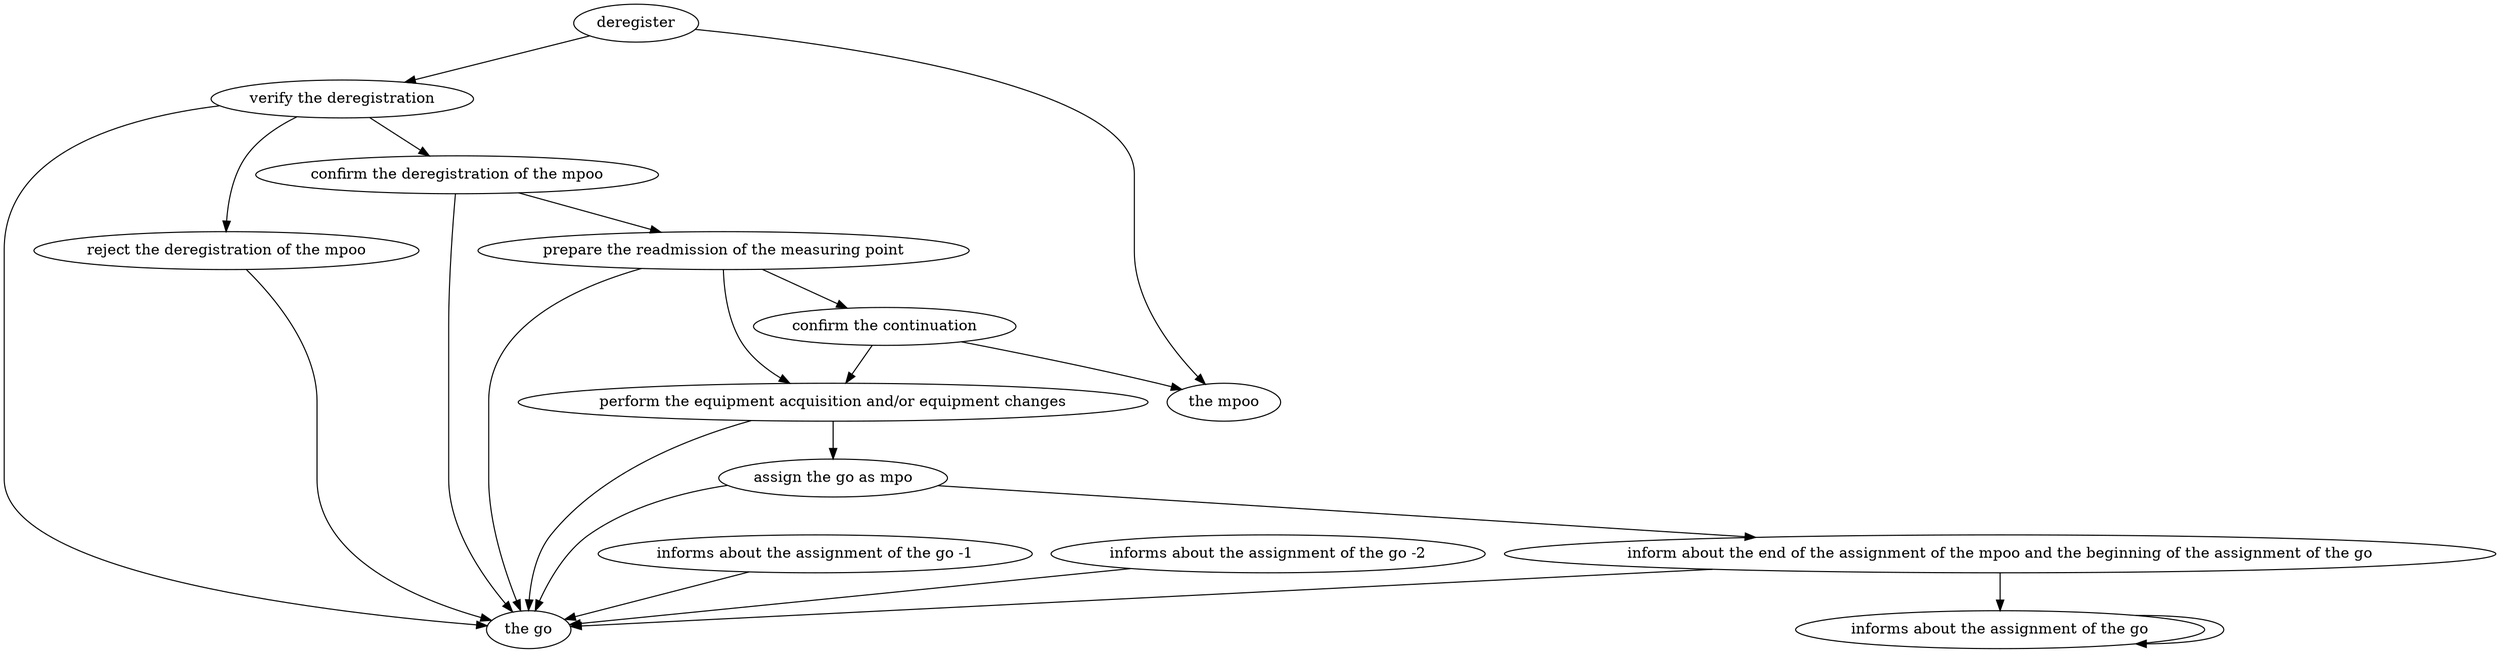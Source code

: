 digraph "doc-10.3" {
	graph [name="doc-10.3"];
	deregister	[attrs="{'type': 'Activity', 'label': 'deregister'}"];
	"verify the deregistration"	[attrs="{'type': 'Activity', 'label': 'verify the deregistration'}"];
	deregister -> "verify the deregistration"	[attrs="{'type': 'flow', 'label': 'flow'}"];
	"the mpoo"	[attrs="{'type': 'Actor', 'label': 'the mpoo'}"];
	deregister -> "the mpoo"	[attrs="{'type': 'actor performer', 'label': 'actor performer'}"];
	"reject the deregistration of the mpoo"	[attrs="{'type': 'Activity', 'label': 'reject the deregistration of the mpoo'}"];
	"verify the deregistration" -> "reject the deregistration of the mpoo"	[attrs="{'type': 'flow', 'label': 'flow'}"];
	"confirm the deregistration of the mpoo"	[attrs="{'type': 'Activity', 'label': 'confirm the deregistration of the mpoo'}"];
	"verify the deregistration" -> "confirm the deregistration of the mpoo"	[attrs="{'type': 'flow', 'label': 'flow'}"];
	"the go"	[attrs="{'type': 'Actor', 'label': 'the go'}"];
	"verify the deregistration" -> "the go"	[attrs="{'type': 'actor performer', 'label': 'actor performer'}"];
	"reject the deregistration of the mpoo" -> "the go"	[attrs="{'type': 'actor performer', 'label': 'actor performer'}"];
	"prepare the readmission of the measuring point"	[attrs="{'type': 'Activity', 'label': 'prepare the readmission of the measuring point'}"];
	"confirm the deregistration of the mpoo" -> "prepare the readmission of the measuring point"	[attrs="{'type': 'flow', 'label': 'flow'}"];
	"confirm the deregistration of the mpoo" -> "the go"	[attrs="{'type': 'actor performer', 'label': 'actor performer'}"];
	"confirm the continuation"	[attrs="{'type': 'Activity', 'label': 'confirm the continuation'}"];
	"prepare the readmission of the measuring point" -> "confirm the continuation"	[attrs="{'type': 'flow', 'label': 'flow'}"];
	"perform the equipment acquisition and/or equipment changes"	[attrs="{'type': 'Activity', 'label': 'perform the equipment acquisition and/or equipment changes'}"];
	"prepare the readmission of the measuring point" -> "perform the equipment acquisition and/or equipment changes"	[attrs="{'type': 'flow', 'label': 'flow'}"];
	"prepare the readmission of the measuring point" -> "the go"	[attrs="{'type': 'actor performer', 'label': 'actor performer'}"];
	"confirm the continuation" -> "perform the equipment acquisition and/or equipment changes"	[attrs="{'type': 'flow', 'label': 'flow'}"];
	"confirm the continuation" -> "the mpoo"	[attrs="{'type': 'actor performer', 'label': 'actor performer'}"];
	"assign the go as mpo"	[attrs="{'type': 'Activity', 'label': 'assign the go as mpo'}"];
	"perform the equipment acquisition and/or equipment changes" -> "assign the go as mpo"	[attrs="{'type': 'flow', 'label': 'flow'}"];
	"perform the equipment acquisition and/or equipment changes" -> "the go"	[attrs="{'type': 'actor performer', 'label': 'actor performer'}"];
	"inform about the end of the assignment of the mpoo and the beginning of the assignment of the go"	[attrs="{'type': 'Activity', 'label': 'inform about the end of the assignment of the mpoo and the beginning of the assignment of the go'}"];
	"assign the go as mpo" -> "inform about the end of the assignment of the mpoo and the beginning of the assignment of the go"	[attrs="{'type': 'flow', 'label': 'flow'}"];
	"assign the go as mpo" -> "the go"	[attrs="{'type': 'actor performer', 'label': 'actor performer'}"];
	"informs about the assignment of the go"	[attrs="{'type': 'Activity', 'label': 'informs about the assignment of the go'}"];
	"inform about the end of the assignment of the mpoo and the beginning of the assignment of the go" -> "informs about the assignment of the go"	[attrs="{'type': 'flow', 'label': 'flow'}"];
	"inform about the end of the assignment of the mpoo and the beginning of the assignment of the go" -> "the go"	[attrs="{'type': 'actor performer', 'label': 'actor performer'}"];
	"informs about the assignment of the go" -> "informs about the assignment of the go"	[attrs="{'type': 'flow', 'label': 'flow'}"];
	"informs about the assignment of the go -1"	[attrs="{'type': 'Activity', 'label': 'informs about the assignment of the go -1'}"];
	"informs about the assignment of the go -1" -> "the go"	[attrs="{'type': 'actor performer', 'label': 'actor performer'}"];
	"informs about the assignment of the go -2"	[attrs="{'type': 'Activity', 'label': 'informs about the assignment of the go -2'}"];
	"informs about the assignment of the go -2" -> "the go"	[attrs="{'type': 'actor performer', 'label': 'actor performer'}"];
}
